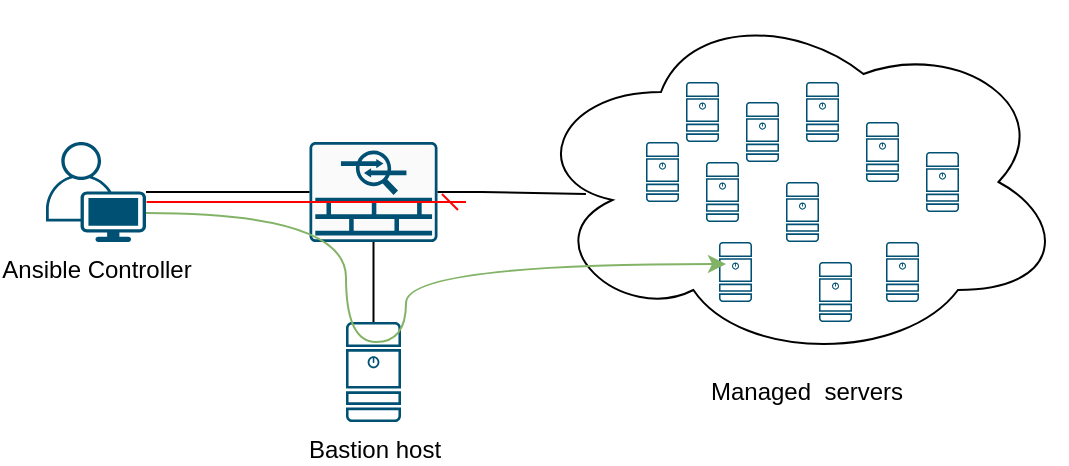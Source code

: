 <mxfile version="22.1.21" type="device">
  <diagram name="Pagina-1" id="7KC9zBz7eRhbR7FZnhtz">
    <mxGraphModel dx="1010" dy="677" grid="1" gridSize="10" guides="1" tooltips="1" connect="1" arrows="1" fold="1" page="1" pageScale="1" pageWidth="827" pageHeight="1169" math="0" shadow="0">
      <root>
        <mxCell id="0" />
        <mxCell id="1" parent="0" />
        <mxCell id="ps8896wGHhE2AZCPcqh4-9" value="" style="ellipse;shape=cloud;whiteSpace=wrap;html=1;" parent="1" vertex="1">
          <mxGeometry x="360" y="200" width="270" height="180" as="geometry" />
        </mxCell>
        <mxCell id="ps8896wGHhE2AZCPcqh4-2" value="Bastion host" style="sketch=0;points=[[0.015,0.015,0],[0.985,0.015,0],[0.985,0.985,0],[0.015,0.985,0],[0.25,0,0],[0.5,0,0],[0.75,0,0],[1,0.25,0],[1,0.5,0],[1,0.75,0],[0.75,1,0],[0.5,1,0],[0.25,1,0],[0,0.75,0],[0,0.5,0],[0,0.25,0]];verticalLabelPosition=bottom;html=1;verticalAlign=top;aspect=fixed;align=center;pointerEvents=1;shape=mxgraph.cisco19.server;fillColor=#005073;strokeColor=none;" parent="1" vertex="1">
          <mxGeometry x="270" y="360" width="27.5" height="50" as="geometry" />
        </mxCell>
        <mxCell id="ps8896wGHhE2AZCPcqh4-5" value="" style="sketch=0;points=[[0.015,0.015,0],[0.985,0.015,0],[0.985,0.985,0],[0.015,0.985,0],[0.25,0,0],[0.5,0,0],[0.75,0,0],[1,0.25,0],[1,0.5,0],[1,0.75,0],[0.75,1,0],[0.5,1,0],[0.25,1,0],[0,0.75,0],[0,0.5,0],[0,0.25,0]];verticalLabelPosition=bottom;html=1;verticalAlign=top;aspect=fixed;align=center;pointerEvents=1;shape=mxgraph.cisco19.rect;prIcon=asa_5500;fillColor=#FAFAFA;strokeColor=#005073;" parent="1" vertex="1">
          <mxGeometry x="251.75" y="270" width="64" height="50" as="geometry" />
        </mxCell>
        <mxCell id="ps8896wGHhE2AZCPcqh4-6" value="" style="sketch=0;points=[[0.015,0.015,0],[0.985,0.015,0],[0.985,0.985,0],[0.015,0.985,0],[0.25,0,0],[0.5,0,0],[0.75,0,0],[1,0.25,0],[1,0.5,0],[1,0.75,0],[0.75,1,0],[0.5,1,0],[0.25,1,0],[0,0.75,0],[0,0.5,0],[0,0.25,0]];verticalLabelPosition=bottom;html=1;verticalAlign=top;aspect=fixed;align=center;pointerEvents=1;shape=mxgraph.cisco19.server;fillColor=#005073;strokeColor=none;" parent="1" vertex="1">
          <mxGeometry x="440" y="240" width="16.5" height="30" as="geometry" />
        </mxCell>
        <mxCell id="ps8896wGHhE2AZCPcqh4-26" style="edgeStyle=orthogonalEdgeStyle;rounded=0;orthogonalLoop=1;jettySize=auto;html=1;elbow=vertical;exitX=1.006;exitY=0.601;exitDx=0;exitDy=0;exitPerimeter=0;curved=1;fillColor=#e51400;strokeColor=#FF0000;endArrow=dash;endFill=0;" parent="1" source="ps8896wGHhE2AZCPcqh4-8" edge="1">
          <mxGeometry relative="1" as="geometry">
            <mxPoint x="330" y="300" as="targetPoint" />
          </mxGeometry>
        </mxCell>
        <mxCell id="ps8896wGHhE2AZCPcqh4-8" value="Ansible Controller" style="points=[[0.35,0,0],[0.98,0.51,0],[1,0.71,0],[0.67,1,0],[0,0.795,0],[0,0.65,0]];verticalLabelPosition=bottom;sketch=0;html=1;verticalAlign=top;aspect=fixed;align=center;pointerEvents=1;shape=mxgraph.cisco19.user;fillColor=#005073;strokeColor=none;" parent="1" vertex="1">
          <mxGeometry x="120" y="270" width="50" height="50" as="geometry" />
        </mxCell>
        <mxCell id="ps8896wGHhE2AZCPcqh4-10" value="" style="sketch=0;points=[[0.015,0.015,0],[0.985,0.015,0],[0.985,0.985,0],[0.015,0.985,0],[0.25,0,0],[0.5,0,0],[0.75,0,0],[1,0.25,0],[1,0.5,0],[1,0.75,0],[0.75,1,0],[0.5,1,0],[0.25,1,0],[0,0.75,0],[0,0.5,0],[0,0.25,0]];verticalLabelPosition=bottom;html=1;verticalAlign=top;aspect=fixed;align=center;pointerEvents=1;shape=mxgraph.cisco19.server;fillColor=#005073;strokeColor=none;" parent="1" vertex="1">
          <mxGeometry x="470" y="250" width="16.5" height="30" as="geometry" />
        </mxCell>
        <mxCell id="ps8896wGHhE2AZCPcqh4-11" value="" style="sketch=0;points=[[0.015,0.015,0],[0.985,0.015,0],[0.985,0.985,0],[0.015,0.985,0],[0.25,0,0],[0.5,0,0],[0.75,0,0],[1,0.25,0],[1,0.5,0],[1,0.75,0],[0.75,1,0],[0.5,1,0],[0.25,1,0],[0,0.75,0],[0,0.5,0],[0,0.25,0]];verticalLabelPosition=bottom;html=1;verticalAlign=top;aspect=fixed;align=center;pointerEvents=1;shape=mxgraph.cisco19.server;fillColor=#005073;strokeColor=none;" parent="1" vertex="1">
          <mxGeometry x="420" y="270" width="16.5" height="30" as="geometry" />
        </mxCell>
        <mxCell id="ps8896wGHhE2AZCPcqh4-12" value="" style="sketch=0;points=[[0.015,0.015,0],[0.985,0.015,0],[0.985,0.985,0],[0.015,0.985,0],[0.25,0,0],[0.5,0,0],[0.75,0,0],[1,0.25,0],[1,0.5,0],[1,0.75,0],[0.75,1,0],[0.5,1,0],[0.25,1,0],[0,0.75,0],[0,0.5,0],[0,0.25,0]];verticalLabelPosition=bottom;html=1;verticalAlign=top;aspect=fixed;align=center;pointerEvents=1;shape=mxgraph.cisco19.server;fillColor=#005073;strokeColor=none;" parent="1" vertex="1">
          <mxGeometry x="500" y="240" width="16.5" height="30" as="geometry" />
        </mxCell>
        <mxCell id="ps8896wGHhE2AZCPcqh4-13" value="" style="sketch=0;points=[[0.015,0.015,0],[0.985,0.015,0],[0.985,0.985,0],[0.015,0.985,0],[0.25,0,0],[0.5,0,0],[0.75,0,0],[1,0.25,0],[1,0.5,0],[1,0.75,0],[0.75,1,0],[0.5,1,0],[0.25,1,0],[0,0.75,0],[0,0.5,0],[0,0.25,0]];verticalLabelPosition=bottom;html=1;verticalAlign=top;aspect=fixed;align=center;pointerEvents=1;shape=mxgraph.cisco19.server;fillColor=#005073;strokeColor=none;" parent="1" vertex="1">
          <mxGeometry x="450" y="280" width="16.5" height="30" as="geometry" />
        </mxCell>
        <mxCell id="ps8896wGHhE2AZCPcqh4-14" value="" style="sketch=0;points=[[0.015,0.015,0],[0.985,0.015,0],[0.985,0.985,0],[0.015,0.985,0],[0.25,0,0],[0.5,0,0],[0.75,0,0],[1,0.25,0],[1,0.5,0],[1,0.75,0],[0.75,1,0],[0.5,1,0],[0.25,1,0],[0,0.75,0],[0,0.5,0],[0,0.25,0]];verticalLabelPosition=bottom;html=1;verticalAlign=top;aspect=fixed;align=center;pointerEvents=1;shape=mxgraph.cisco19.server;fillColor=#005073;strokeColor=none;" parent="1" vertex="1">
          <mxGeometry x="490" y="290" width="16.5" height="30" as="geometry" />
        </mxCell>
        <mxCell id="ps8896wGHhE2AZCPcqh4-15" value="" style="sketch=0;points=[[0.015,0.015,0],[0.985,0.015,0],[0.985,0.985,0],[0.015,0.985,0],[0.25,0,0],[0.5,0,0],[0.75,0,0],[1,0.25,0],[1,0.5,0],[1,0.75,0],[0.75,1,0],[0.5,1,0],[0.25,1,0],[0,0.75,0],[0,0.5,0],[0,0.25,0]];verticalLabelPosition=bottom;html=1;verticalAlign=top;aspect=fixed;align=center;pointerEvents=1;shape=mxgraph.cisco19.server;fillColor=#005073;strokeColor=none;" parent="1" vertex="1">
          <mxGeometry x="530" y="260" width="16.5" height="30" as="geometry" />
        </mxCell>
        <mxCell id="ps8896wGHhE2AZCPcqh4-16" value="" style="sketch=0;points=[[0.015,0.015,0],[0.985,0.015,0],[0.985,0.985,0],[0.015,0.985,0],[0.25,0,0],[0.5,0,0],[0.75,0,0],[1,0.25,0],[1,0.5,0],[1,0.75,0],[0.75,1,0],[0.5,1,0],[0.25,1,0],[0,0.75,0],[0,0.5,0],[0,0.25,0]];verticalLabelPosition=bottom;html=1;verticalAlign=top;aspect=fixed;align=center;pointerEvents=1;shape=mxgraph.cisco19.server;fillColor=#005073;strokeColor=none;" parent="1" vertex="1">
          <mxGeometry x="560" y="275" width="16.5" height="30" as="geometry" />
        </mxCell>
        <mxCell id="ps8896wGHhE2AZCPcqh4-17" value="" style="sketch=0;points=[[0.015,0.015,0],[0.985,0.015,0],[0.985,0.985,0],[0.015,0.985,0],[0.25,0,0],[0.5,0,0],[0.75,0,0],[1,0.25,0],[1,0.5,0],[1,0.75,0],[0.75,1,0],[0.5,1,0],[0.25,1,0],[0,0.75,0],[0,0.5,0],[0,0.25,0]];verticalLabelPosition=bottom;html=1;verticalAlign=top;aspect=fixed;align=center;pointerEvents=1;shape=mxgraph.cisco19.server;fillColor=#005073;strokeColor=none;" parent="1" vertex="1">
          <mxGeometry x="540" y="320" width="16.5" height="30" as="geometry" />
        </mxCell>
        <mxCell id="ps8896wGHhE2AZCPcqh4-18" value="" style="sketch=0;points=[[0.015,0.015,0],[0.985,0.015,0],[0.985,0.985,0],[0.015,0.985,0],[0.25,0,0],[0.5,0,0],[0.75,0,0],[1,0.25,0],[1,0.5,0],[1,0.75,0],[0.75,1,0],[0.5,1,0],[0.25,1,0],[0,0.75,0],[0,0.5,0],[0,0.25,0]];verticalLabelPosition=bottom;html=1;verticalAlign=top;aspect=fixed;align=center;pointerEvents=1;shape=mxgraph.cisco19.server;fillColor=#005073;strokeColor=none;" parent="1" vertex="1">
          <mxGeometry x="506.5" y="330" width="16.5" height="30" as="geometry" />
        </mxCell>
        <mxCell id="ps8896wGHhE2AZCPcqh4-19" value="" style="sketch=0;points=[[0.015,0.015,0],[0.985,0.015,0],[0.985,0.985,0],[0.015,0.985,0],[0.25,0,0],[0.5,0,0],[0.75,0,0],[1,0.25,0],[1,0.5,0],[1,0.75,0],[0.75,1,0],[0.5,1,0],[0.25,1,0],[0,0.75,0],[0,0.5,0],[0,0.25,0]];verticalLabelPosition=bottom;html=1;verticalAlign=top;aspect=fixed;align=center;pointerEvents=1;shape=mxgraph.cisco19.server;fillColor=#005073;strokeColor=none;" parent="1" vertex="1">
          <mxGeometry x="456.5" y="320" width="16.5" height="30" as="geometry" />
        </mxCell>
        <mxCell id="ps8896wGHhE2AZCPcqh4-20" value="Managed&amp;nbsp; servers" style="text;html=1;align=center;verticalAlign=middle;resizable=0;points=[];autosize=1;strokeColor=none;fillColor=none;" parent="1" vertex="1">
          <mxGeometry x="440" y="380" width="120" height="30" as="geometry" />
        </mxCell>
        <mxCell id="ps8896wGHhE2AZCPcqh4-21" style="edgeStyle=orthogonalEdgeStyle;rounded=0;orthogonalLoop=1;jettySize=auto;html=1;entryX=0;entryY=0.5;entryDx=0;entryDy=0;entryPerimeter=0;endArrow=none;endFill=0;" parent="1" source="ps8896wGHhE2AZCPcqh4-8" target="ps8896wGHhE2AZCPcqh4-5" edge="1">
          <mxGeometry relative="1" as="geometry" />
        </mxCell>
        <mxCell id="ps8896wGHhE2AZCPcqh4-22" style="edgeStyle=orthogonalEdgeStyle;rounded=0;orthogonalLoop=1;jettySize=auto;html=1;entryX=0.5;entryY=1;entryDx=0;entryDy=0;entryPerimeter=0;endArrow=none;endFill=0;" parent="1" source="ps8896wGHhE2AZCPcqh4-2" target="ps8896wGHhE2AZCPcqh4-5" edge="1">
          <mxGeometry relative="1" as="geometry" />
        </mxCell>
        <mxCell id="ps8896wGHhE2AZCPcqh4-23" style="edgeStyle=orthogonalEdgeStyle;rounded=0;orthogonalLoop=1;jettySize=auto;html=1;entryX=0.111;entryY=0.533;entryDx=0;entryDy=0;entryPerimeter=0;endArrow=none;endFill=0;" parent="1" source="ps8896wGHhE2AZCPcqh4-5" target="ps8896wGHhE2AZCPcqh4-9" edge="1">
          <mxGeometry relative="1" as="geometry" />
        </mxCell>
        <mxCell id="ps8896wGHhE2AZCPcqh4-25" style="edgeStyle=orthogonalEdgeStyle;rounded=0;orthogonalLoop=1;jettySize=auto;html=1;exitX=1;exitY=0.71;exitDx=0;exitDy=0;exitPerimeter=0;endArrow=classic;endFill=1;curved=1;fillColor=#d5e8d4;strokeColor=#82b366;" parent="1" source="ps8896wGHhE2AZCPcqh4-8" edge="1">
          <mxGeometry relative="1" as="geometry">
            <mxPoint x="460" y="331" as="targetPoint" />
            <Array as="points">
              <mxPoint x="270" y="306" />
              <mxPoint x="270" y="370" />
              <mxPoint x="300" y="370" />
              <mxPoint x="300" y="331" />
            </Array>
          </mxGeometry>
        </mxCell>
      </root>
    </mxGraphModel>
  </diagram>
</mxfile>
